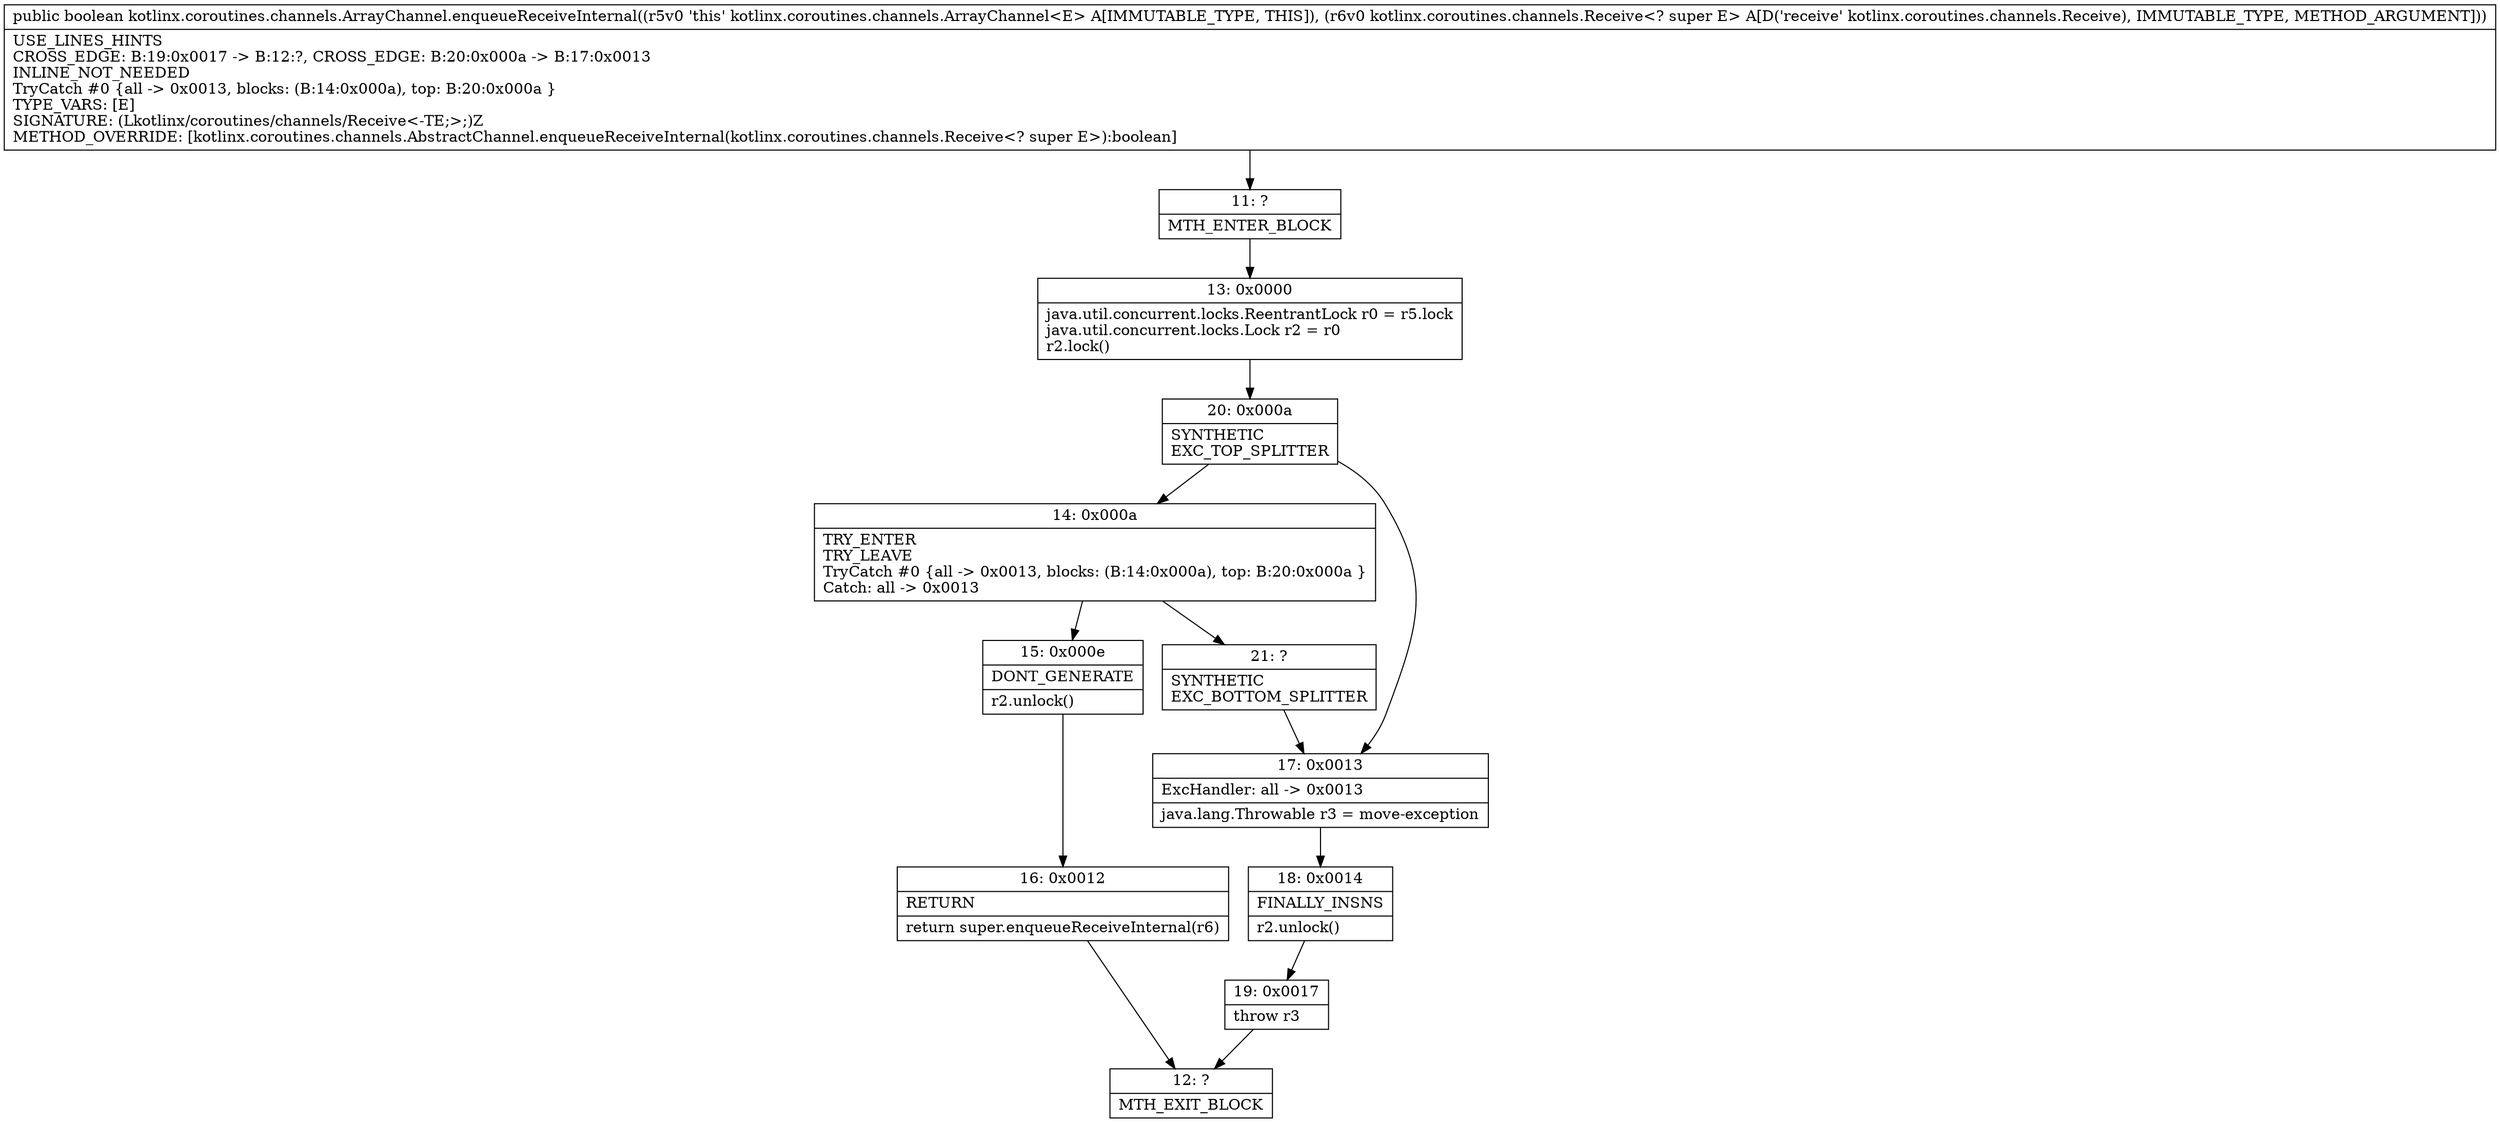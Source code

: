digraph "CFG forkotlinx.coroutines.channels.ArrayChannel.enqueueReceiveInternal(Lkotlinx\/coroutines\/channels\/Receive;)Z" {
Node_11 [shape=record,label="{11\:\ ?|MTH_ENTER_BLOCK\l}"];
Node_13 [shape=record,label="{13\:\ 0x0000|java.util.concurrent.locks.ReentrantLock r0 = r5.lock\ljava.util.concurrent.locks.Lock r2 = r0\lr2.lock()\l}"];
Node_20 [shape=record,label="{20\:\ 0x000a|SYNTHETIC\lEXC_TOP_SPLITTER\l}"];
Node_14 [shape=record,label="{14\:\ 0x000a|TRY_ENTER\lTRY_LEAVE\lTryCatch #0 \{all \-\> 0x0013, blocks: (B:14:0x000a), top: B:20:0x000a \}\lCatch: all \-\> 0x0013\l}"];
Node_15 [shape=record,label="{15\:\ 0x000e|DONT_GENERATE\l|r2.unlock()\l}"];
Node_16 [shape=record,label="{16\:\ 0x0012|RETURN\l|return super.enqueueReceiveInternal(r6)\l}"];
Node_12 [shape=record,label="{12\:\ ?|MTH_EXIT_BLOCK\l}"];
Node_21 [shape=record,label="{21\:\ ?|SYNTHETIC\lEXC_BOTTOM_SPLITTER\l}"];
Node_17 [shape=record,label="{17\:\ 0x0013|ExcHandler: all \-\> 0x0013\l|java.lang.Throwable r3 = move\-exception\l}"];
Node_18 [shape=record,label="{18\:\ 0x0014|FINALLY_INSNS\l|r2.unlock()\l}"];
Node_19 [shape=record,label="{19\:\ 0x0017|throw r3\l}"];
MethodNode[shape=record,label="{public boolean kotlinx.coroutines.channels.ArrayChannel.enqueueReceiveInternal((r5v0 'this' kotlinx.coroutines.channels.ArrayChannel\<E\> A[IMMUTABLE_TYPE, THIS]), (r6v0 kotlinx.coroutines.channels.Receive\<? super E\> A[D('receive' kotlinx.coroutines.channels.Receive), IMMUTABLE_TYPE, METHOD_ARGUMENT]))  | USE_LINES_HINTS\lCROSS_EDGE: B:19:0x0017 \-\> B:12:?, CROSS_EDGE: B:20:0x000a \-\> B:17:0x0013\lINLINE_NOT_NEEDED\lTryCatch #0 \{all \-\> 0x0013, blocks: (B:14:0x000a), top: B:20:0x000a \}\lTYPE_VARS: [E]\lSIGNATURE: (Lkotlinx\/coroutines\/channels\/Receive\<\-TE;\>;)Z\lMETHOD_OVERRIDE: [kotlinx.coroutines.channels.AbstractChannel.enqueueReceiveInternal(kotlinx.coroutines.channels.Receive\<? super E\>):boolean]\l}"];
MethodNode -> Node_11;Node_11 -> Node_13;
Node_13 -> Node_20;
Node_20 -> Node_14;
Node_20 -> Node_17;
Node_14 -> Node_15;
Node_14 -> Node_21;
Node_15 -> Node_16;
Node_16 -> Node_12;
Node_21 -> Node_17;
Node_17 -> Node_18;
Node_18 -> Node_19;
Node_19 -> Node_12;
}

